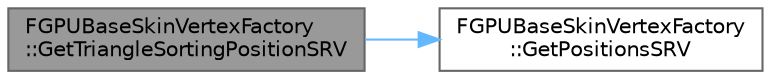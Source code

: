 digraph "FGPUBaseSkinVertexFactory::GetTriangleSortingPositionSRV"
{
 // INTERACTIVE_SVG=YES
 // LATEX_PDF_SIZE
  bgcolor="transparent";
  edge [fontname=Helvetica,fontsize=10,labelfontname=Helvetica,labelfontsize=10];
  node [fontname=Helvetica,fontsize=10,shape=box,height=0.2,width=0.4];
  rankdir="LR";
  Node1 [id="Node000001",label="FGPUBaseSkinVertexFactory\l::GetTriangleSortingPositionSRV",height=0.2,width=0.4,color="gray40", fillcolor="grey60", style="filled", fontcolor="black",tooltip=" "];
  Node1 -> Node2 [id="edge1_Node000001_Node000002",color="steelblue1",style="solid",tooltip=" "];
  Node2 [id="Node000002",label="FGPUBaseSkinVertexFactory\l::GetPositionsSRV",height=0.2,width=0.4,color="grey40", fillcolor="white", style="filled",URL="$d1/d49/classFGPUBaseSkinVertexFactory.html#a9967fb09d68c84fdb82833b8b5407538",tooltip=" "];
}
